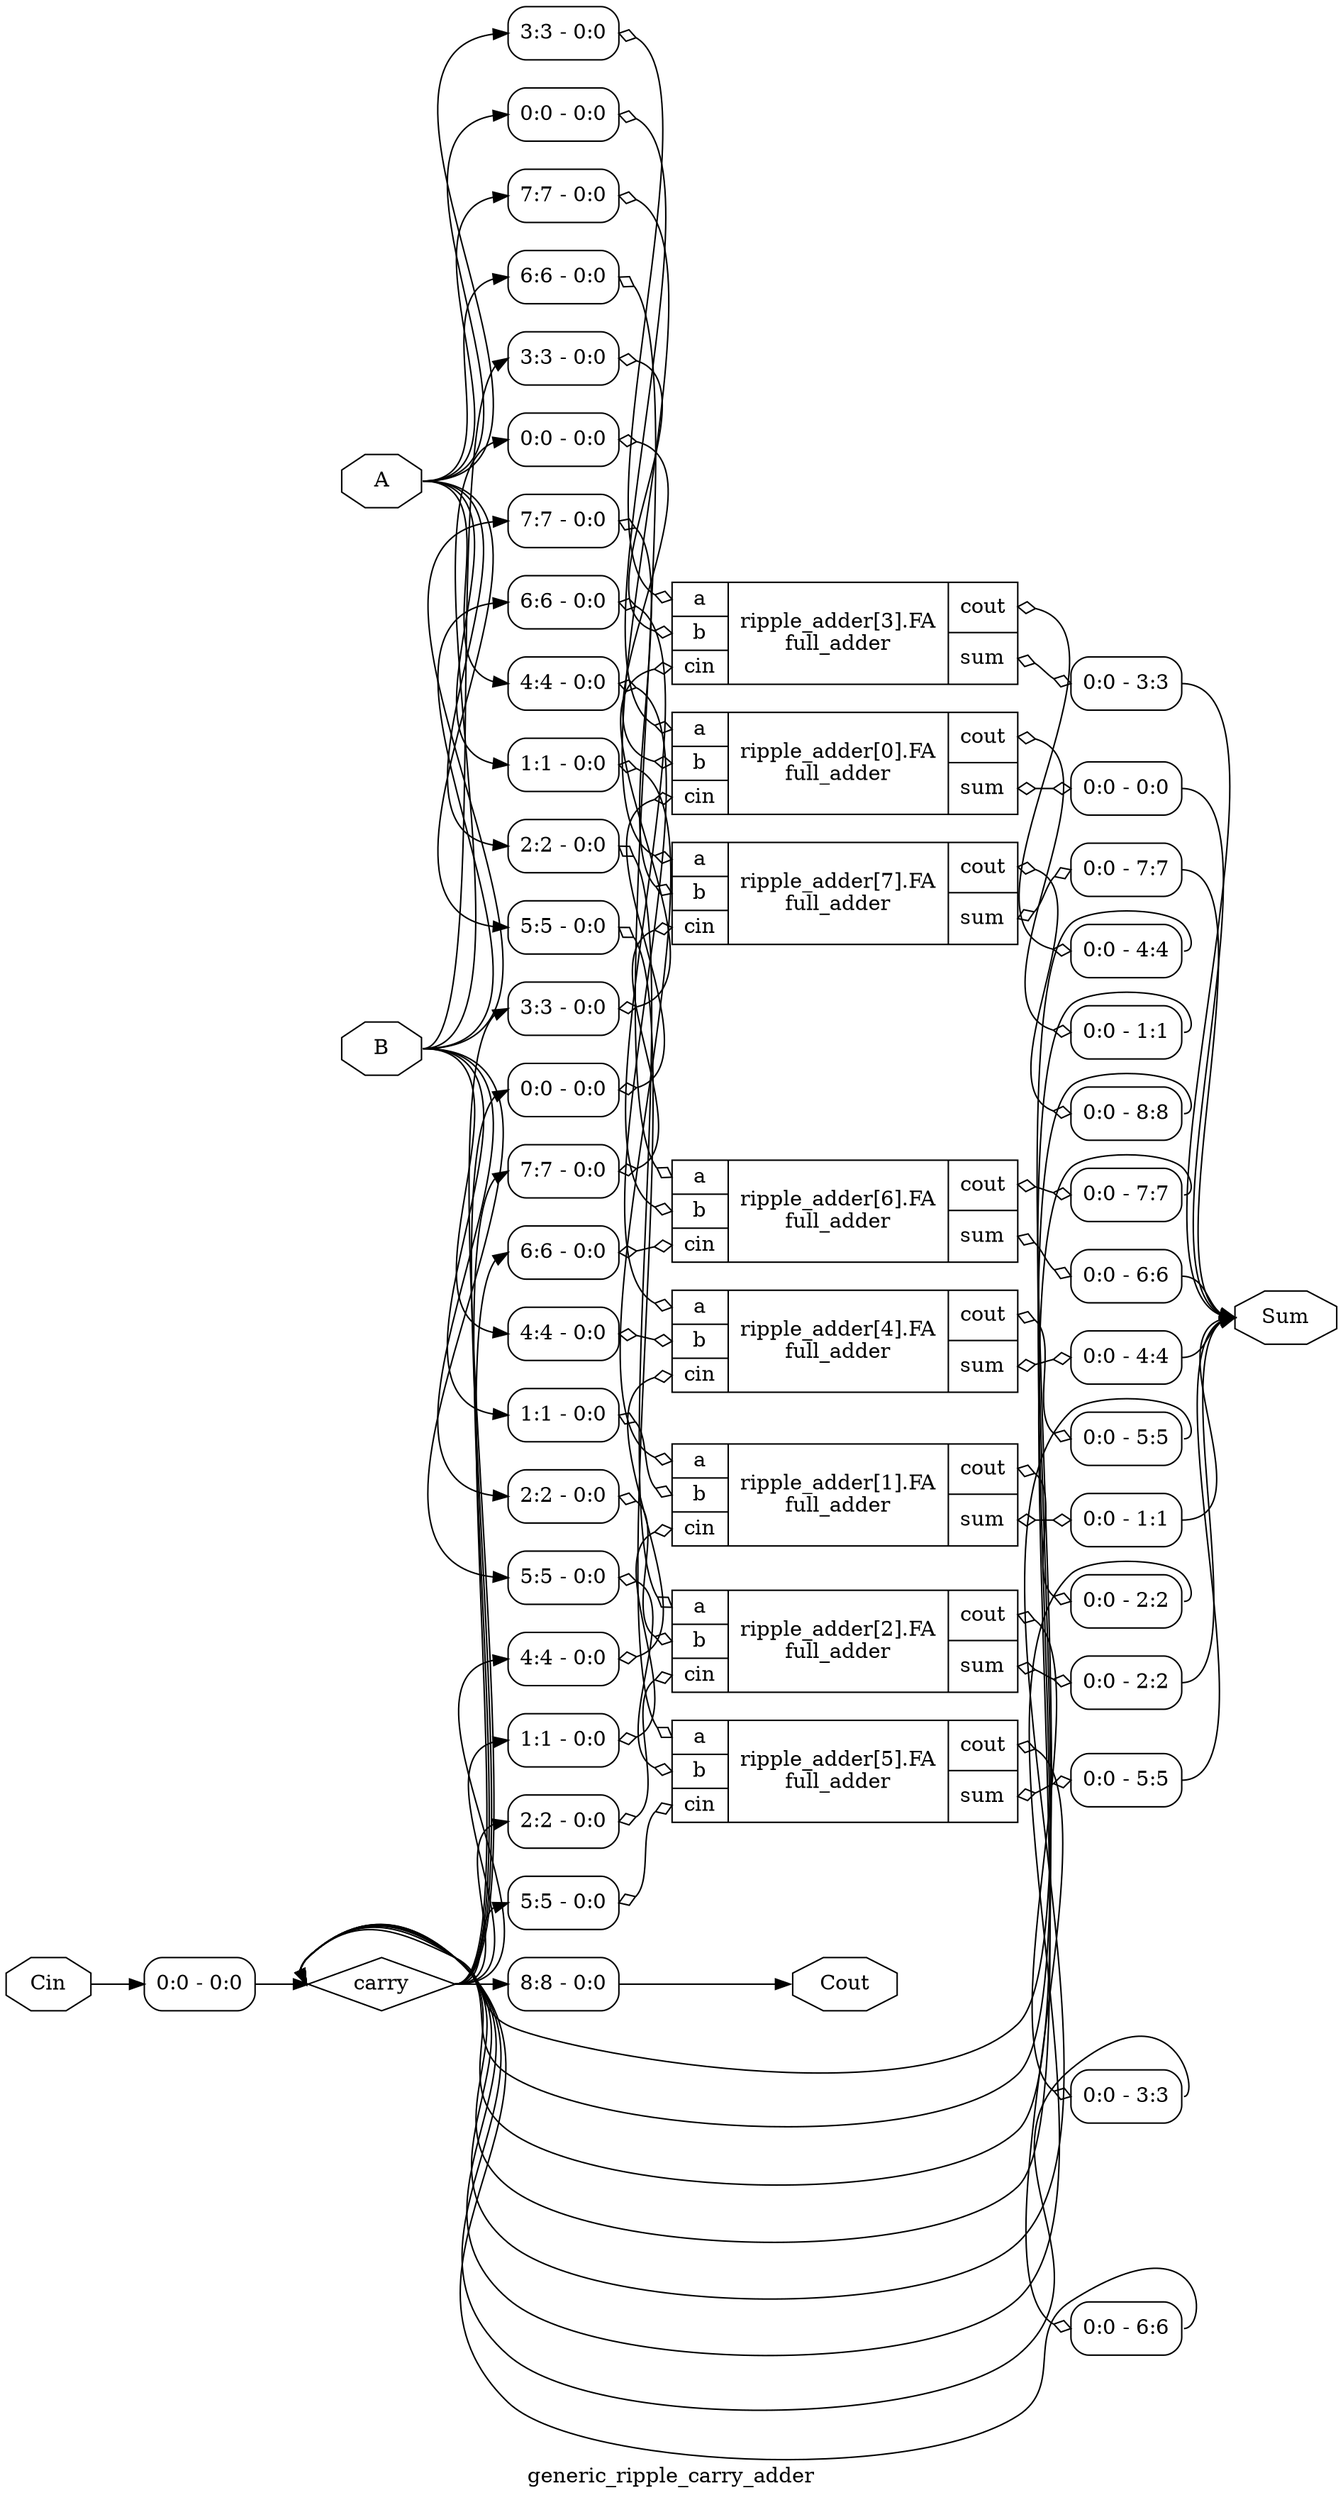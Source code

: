 digraph "generic_ripple_carry_adder" {
label="generic_ripple_carry_adder";
rankdir="LR";
remincross=true;
n1 [ shape=diamond, label="carry", color="black", fontcolor="black"];
n2 [ shape=octagon, label="Cout", color="black", fontcolor="black"];
n3 [ shape=octagon, label="Sum", color="black", fontcolor="black"];
n4 [ shape=octagon, label="Cin", color="black", fontcolor="black"];
n5 [ shape=octagon, label="B", color="black", fontcolor="black"];
n6 [ shape=octagon, label="A", color="black", fontcolor="black"];
c12 [ shape=record, label="{{<p7> a|<p8> b|<p9> cin}|ripple_adder[7].FA\nfull_adder|{<p10> cout|<p11> sum}}",  ];
x0 [ shape=record, style=rounded, label="<s0> 0:0 - 8:8 ", color="black", fontcolor="black" ];
c12:p10:e -> x0:w [arrowhead=odiamond, arrowtail=odiamond, dir=both, color="black", fontcolor="black", label=""];
x1 [ shape=record, style=rounded, label="<s0> 0:0 - 7:7 ", color="black", fontcolor="black" ];
c12:p11:e -> x1:w [arrowhead=odiamond, arrowtail=odiamond, dir=both, color="black", fontcolor="black", label=""];
x2 [ shape=record, style=rounded, label="<s0> 7:7 - 0:0 ", color="black", fontcolor="black" ];
x2:e -> c12:p9:w [arrowhead=odiamond, arrowtail=odiamond, dir=both, color="black", fontcolor="black", label=""];
x3 [ shape=record, style=rounded, label="<s0> 7:7 - 0:0 ", color="black", fontcolor="black" ];
x3:e -> c12:p8:w [arrowhead=odiamond, arrowtail=odiamond, dir=both, color="black", fontcolor="black", label=""];
x4 [ shape=record, style=rounded, label="<s0> 7:7 - 0:0 ", color="black", fontcolor="black" ];
x4:e -> c12:p7:w [arrowhead=odiamond, arrowtail=odiamond, dir=both, color="black", fontcolor="black", label=""];
c13 [ shape=record, label="{{<p7> a|<p8> b|<p9> cin}|ripple_adder[6].FA\nfull_adder|{<p10> cout|<p11> sum}}",  ];
x5 [ shape=record, style=rounded, label="<s0> 0:0 - 7:7 ", color="black", fontcolor="black" ];
c13:p10:e -> x5:w [arrowhead=odiamond, arrowtail=odiamond, dir=both, color="black", fontcolor="black", label=""];
x6 [ shape=record, style=rounded, label="<s0> 0:0 - 6:6 ", color="black", fontcolor="black" ];
c13:p11:e -> x6:w [arrowhead=odiamond, arrowtail=odiamond, dir=both, color="black", fontcolor="black", label=""];
x7 [ shape=record, style=rounded, label="<s0> 6:6 - 0:0 ", color="black", fontcolor="black" ];
x7:e -> c13:p9:w [arrowhead=odiamond, arrowtail=odiamond, dir=both, color="black", fontcolor="black", label=""];
x8 [ shape=record, style=rounded, label="<s0> 6:6 - 0:0 ", color="black", fontcolor="black" ];
x8:e -> c13:p8:w [arrowhead=odiamond, arrowtail=odiamond, dir=both, color="black", fontcolor="black", label=""];
x9 [ shape=record, style=rounded, label="<s0> 6:6 - 0:0 ", color="black", fontcolor="black" ];
x9:e -> c13:p7:w [arrowhead=odiamond, arrowtail=odiamond, dir=both, color="black", fontcolor="black", label=""];
c14 [ shape=record, label="{{<p7> a|<p8> b|<p9> cin}|ripple_adder[5].FA\nfull_adder|{<p10> cout|<p11> sum}}",  ];
x10 [ shape=record, style=rounded, label="<s0> 0:0 - 6:6 ", color="black", fontcolor="black" ];
c14:p10:e -> x10:w [arrowhead=odiamond, arrowtail=odiamond, dir=both, color="black", fontcolor="black", label=""];
x11 [ shape=record, style=rounded, label="<s0> 0:0 - 5:5 ", color="black", fontcolor="black" ];
c14:p11:e -> x11:w [arrowhead=odiamond, arrowtail=odiamond, dir=both, color="black", fontcolor="black", label=""];
x12 [ shape=record, style=rounded, label="<s0> 5:5 - 0:0 ", color="black", fontcolor="black" ];
x12:e -> c14:p9:w [arrowhead=odiamond, arrowtail=odiamond, dir=both, color="black", fontcolor="black", label=""];
x13 [ shape=record, style=rounded, label="<s0> 5:5 - 0:0 ", color="black", fontcolor="black" ];
x13:e -> c14:p8:w [arrowhead=odiamond, arrowtail=odiamond, dir=both, color="black", fontcolor="black", label=""];
x14 [ shape=record, style=rounded, label="<s0> 5:5 - 0:0 ", color="black", fontcolor="black" ];
x14:e -> c14:p7:w [arrowhead=odiamond, arrowtail=odiamond, dir=both, color="black", fontcolor="black", label=""];
c15 [ shape=record, label="{{<p7> a|<p8> b|<p9> cin}|ripple_adder[4].FA\nfull_adder|{<p10> cout|<p11> sum}}",  ];
x15 [ shape=record, style=rounded, label="<s0> 0:0 - 5:5 ", color="black", fontcolor="black" ];
c15:p10:e -> x15:w [arrowhead=odiamond, arrowtail=odiamond, dir=both, color="black", fontcolor="black", label=""];
x16 [ shape=record, style=rounded, label="<s0> 0:0 - 4:4 ", color="black", fontcolor="black" ];
c15:p11:e -> x16:w [arrowhead=odiamond, arrowtail=odiamond, dir=both, color="black", fontcolor="black", label=""];
x17 [ shape=record, style=rounded, label="<s0> 4:4 - 0:0 ", color="black", fontcolor="black" ];
x17:e -> c15:p9:w [arrowhead=odiamond, arrowtail=odiamond, dir=both, color="black", fontcolor="black", label=""];
x18 [ shape=record, style=rounded, label="<s0> 4:4 - 0:0 ", color="black", fontcolor="black" ];
x18:e -> c15:p8:w [arrowhead=odiamond, arrowtail=odiamond, dir=both, color="black", fontcolor="black", label=""];
x19 [ shape=record, style=rounded, label="<s0> 4:4 - 0:0 ", color="black", fontcolor="black" ];
x19:e -> c15:p7:w [arrowhead=odiamond, arrowtail=odiamond, dir=both, color="black", fontcolor="black", label=""];
c16 [ shape=record, label="{{<p7> a|<p8> b|<p9> cin}|ripple_adder[3].FA\nfull_adder|{<p10> cout|<p11> sum}}",  ];
x20 [ shape=record, style=rounded, label="<s0> 0:0 - 4:4 ", color="black", fontcolor="black" ];
c16:p10:e -> x20:w [arrowhead=odiamond, arrowtail=odiamond, dir=both, color="black", fontcolor="black", label=""];
x21 [ shape=record, style=rounded, label="<s0> 0:0 - 3:3 ", color="black", fontcolor="black" ];
c16:p11:e -> x21:w [arrowhead=odiamond, arrowtail=odiamond, dir=both, color="black", fontcolor="black", label=""];
x22 [ shape=record, style=rounded, label="<s0> 3:3 - 0:0 ", color="black", fontcolor="black" ];
x22:e -> c16:p9:w [arrowhead=odiamond, arrowtail=odiamond, dir=both, color="black", fontcolor="black", label=""];
x23 [ shape=record, style=rounded, label="<s0> 3:3 - 0:0 ", color="black", fontcolor="black" ];
x23:e -> c16:p8:w [arrowhead=odiamond, arrowtail=odiamond, dir=both, color="black", fontcolor="black", label=""];
x24 [ shape=record, style=rounded, label="<s0> 3:3 - 0:0 ", color="black", fontcolor="black" ];
x24:e -> c16:p7:w [arrowhead=odiamond, arrowtail=odiamond, dir=both, color="black", fontcolor="black", label=""];
c17 [ shape=record, label="{{<p7> a|<p8> b|<p9> cin}|ripple_adder[2].FA\nfull_adder|{<p10> cout|<p11> sum}}",  ];
x25 [ shape=record, style=rounded, label="<s0> 0:0 - 3:3 ", color="black", fontcolor="black" ];
c17:p10:e -> x25:w [arrowhead=odiamond, arrowtail=odiamond, dir=both, color="black", fontcolor="black", label=""];
x26 [ shape=record, style=rounded, label="<s0> 0:0 - 2:2 ", color="black", fontcolor="black" ];
c17:p11:e -> x26:w [arrowhead=odiamond, arrowtail=odiamond, dir=both, color="black", fontcolor="black", label=""];
x27 [ shape=record, style=rounded, label="<s0> 2:2 - 0:0 ", color="black", fontcolor="black" ];
x27:e -> c17:p9:w [arrowhead=odiamond, arrowtail=odiamond, dir=both, color="black", fontcolor="black", label=""];
x28 [ shape=record, style=rounded, label="<s0> 2:2 - 0:0 ", color="black", fontcolor="black" ];
x28:e -> c17:p8:w [arrowhead=odiamond, arrowtail=odiamond, dir=both, color="black", fontcolor="black", label=""];
x29 [ shape=record, style=rounded, label="<s0> 2:2 - 0:0 ", color="black", fontcolor="black" ];
x29:e -> c17:p7:w [arrowhead=odiamond, arrowtail=odiamond, dir=both, color="black", fontcolor="black", label=""];
c18 [ shape=record, label="{{<p7> a|<p8> b|<p9> cin}|ripple_adder[1].FA\nfull_adder|{<p10> cout|<p11> sum}}",  ];
x30 [ shape=record, style=rounded, label="<s0> 0:0 - 2:2 ", color="black", fontcolor="black" ];
c18:p10:e -> x30:w [arrowhead=odiamond, arrowtail=odiamond, dir=both, color="black", fontcolor="black", label=""];
x31 [ shape=record, style=rounded, label="<s0> 0:0 - 1:1 ", color="black", fontcolor="black" ];
c18:p11:e -> x31:w [arrowhead=odiamond, arrowtail=odiamond, dir=both, color="black", fontcolor="black", label=""];
x32 [ shape=record, style=rounded, label="<s0> 1:1 - 0:0 ", color="black", fontcolor="black" ];
x32:e -> c18:p9:w [arrowhead=odiamond, arrowtail=odiamond, dir=both, color="black", fontcolor="black", label=""];
x33 [ shape=record, style=rounded, label="<s0> 1:1 - 0:0 ", color="black", fontcolor="black" ];
x33:e -> c18:p8:w [arrowhead=odiamond, arrowtail=odiamond, dir=both, color="black", fontcolor="black", label=""];
x34 [ shape=record, style=rounded, label="<s0> 1:1 - 0:0 ", color="black", fontcolor="black" ];
x34:e -> c18:p7:w [arrowhead=odiamond, arrowtail=odiamond, dir=both, color="black", fontcolor="black", label=""];
c19 [ shape=record, label="{{<p7> a|<p8> b|<p9> cin}|ripple_adder[0].FA\nfull_adder|{<p10> cout|<p11> sum}}",  ];
x35 [ shape=record, style=rounded, label="<s0> 0:0 - 1:1 ", color="black", fontcolor="black" ];
c19:p10:e -> x35:w [arrowhead=odiamond, arrowtail=odiamond, dir=both, color="black", fontcolor="black", label=""];
x36 [ shape=record, style=rounded, label="<s0> 0:0 - 0:0 ", color="black", fontcolor="black" ];
c19:p11:e -> x36:w [arrowhead=odiamond, arrowtail=odiamond, dir=both, color="black", fontcolor="black", label=""];
x37 [ shape=record, style=rounded, label="<s0> 0:0 - 0:0 ", color="black", fontcolor="black" ];
x37:e -> c19:p9:w [arrowhead=odiamond, arrowtail=odiamond, dir=both, color="black", fontcolor="black", label=""];
x38 [ shape=record, style=rounded, label="<s0> 0:0 - 0:0 ", color="black", fontcolor="black" ];
x38:e -> c19:p8:w [arrowhead=odiamond, arrowtail=odiamond, dir=both, color="black", fontcolor="black", label=""];
x39 [ shape=record, style=rounded, label="<s0> 0:0 - 0:0 ", color="black", fontcolor="black" ];
x39:e -> c19:p7:w [arrowhead=odiamond, arrowtail=odiamond, dir=both, color="black", fontcolor="black", label=""];
x40 [ shape=record, style=rounded, label="<s0> 0:0 - 0:0 ", color="black", fontcolor="black" ];
x41 [ shape=record, style=rounded, label="<s0> 8:8 - 0:0 ", color="black", fontcolor="black" ];
x0:s0:e -> n1:w [color="black", fontcolor="black", label=""];
x10:s0:e -> n1:w [color="black", fontcolor="black", label=""];
x15:s0:e -> n1:w [color="black", fontcolor="black", label=""];
x20:s0:e -> n1:w [color="black", fontcolor="black", label=""];
x25:s0:e -> n1:w [color="black", fontcolor="black", label=""];
x30:s0:e -> n1:w [color="black", fontcolor="black", label=""];
x35:s0:e -> n1:w [color="black", fontcolor="black", label=""];
x40:s0:e -> n1:w [color="black", fontcolor="black", label=""];
x5:s0:e -> n1:w [color="black", fontcolor="black", label=""];
n1:e -> x12:s0:w [color="black", fontcolor="black", label=""];
n1:e -> x17:s0:w [color="black", fontcolor="black", label=""];
n1:e -> x22:s0:w [color="black", fontcolor="black", label=""];
n1:e -> x27:s0:w [color="black", fontcolor="black", label=""];
n1:e -> x2:s0:w [color="black", fontcolor="black", label=""];
n1:e -> x32:s0:w [color="black", fontcolor="black", label=""];
n1:e -> x37:s0:w [color="black", fontcolor="black", label=""];
n1:e -> x41:s0:w [color="black", fontcolor="black", label=""];
n1:e -> x7:s0:w [color="black", fontcolor="black", label=""];
x41:e -> n2:w [color="black", fontcolor="black", label=""];
x11:s0:e -> n3:w [color="black", fontcolor="black", label=""];
x16:s0:e -> n3:w [color="black", fontcolor="black", label=""];
x1:s0:e -> n3:w [color="black", fontcolor="black", label=""];
x21:s0:e -> n3:w [color="black", fontcolor="black", label=""];
x26:s0:e -> n3:w [color="black", fontcolor="black", label=""];
x31:s0:e -> n3:w [color="black", fontcolor="black", label=""];
x36:s0:e -> n3:w [color="black", fontcolor="black", label=""];
x6:s0:e -> n3:w [color="black", fontcolor="black", label=""];
n4:e -> x40:w [color="black", fontcolor="black", label=""];
n5:e -> x13:s0:w [color="black", fontcolor="black", label=""];
n5:e -> x18:s0:w [color="black", fontcolor="black", label=""];
n5:e -> x23:s0:w [color="black", fontcolor="black", label=""];
n5:e -> x28:s0:w [color="black", fontcolor="black", label=""];
n5:e -> x33:s0:w [color="black", fontcolor="black", label=""];
n5:e -> x38:s0:w [color="black", fontcolor="black", label=""];
n5:e -> x3:s0:w [color="black", fontcolor="black", label=""];
n5:e -> x8:s0:w [color="black", fontcolor="black", label=""];
n6:e -> x14:s0:w [color="black", fontcolor="black", label=""];
n6:e -> x19:s0:w [color="black", fontcolor="black", label=""];
n6:e -> x24:s0:w [color="black", fontcolor="black", label=""];
n6:e -> x29:s0:w [color="black", fontcolor="black", label=""];
n6:e -> x34:s0:w [color="black", fontcolor="black", label=""];
n6:e -> x39:s0:w [color="black", fontcolor="black", label=""];
n6:e -> x4:s0:w [color="black", fontcolor="black", label=""];
n6:e -> x9:s0:w [color="black", fontcolor="black", label=""];
}
